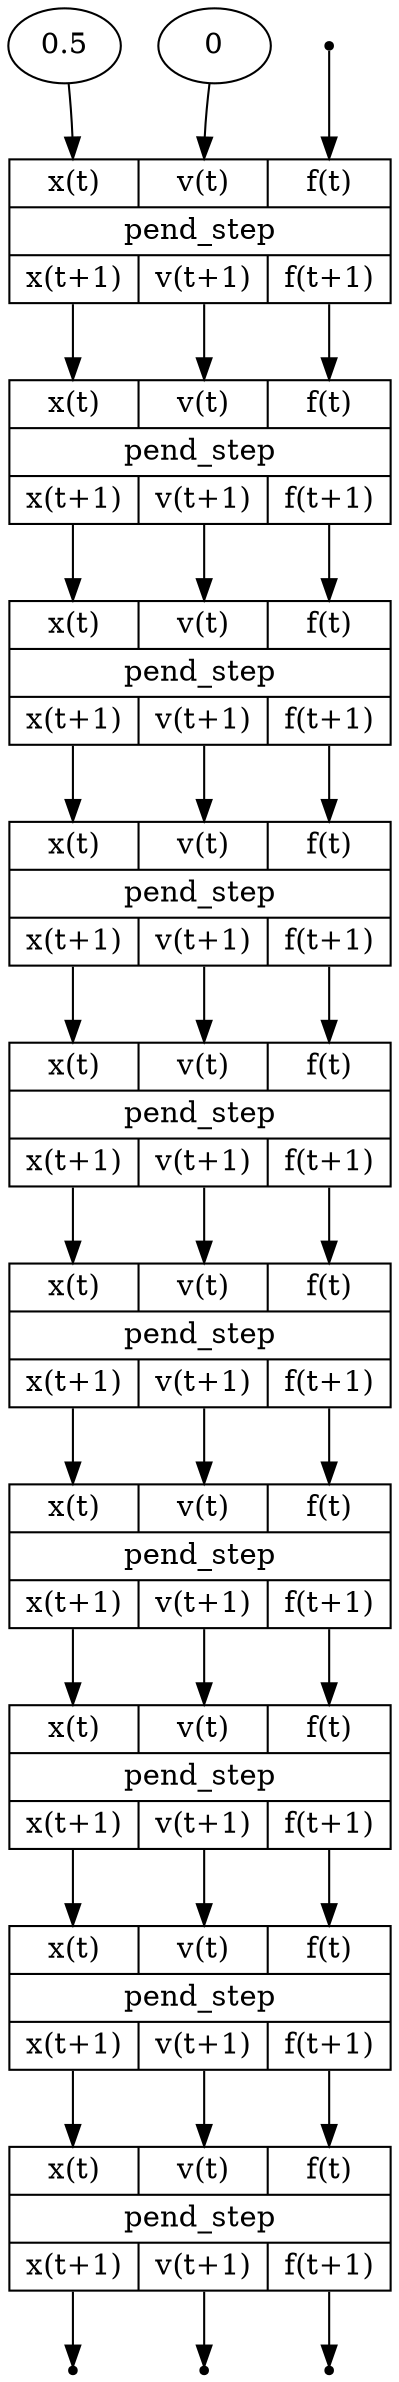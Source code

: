 digraph {
	351943416 [label=0.5]
	146090564 [label=0]
	243858446 [shape=point]
	698088732 [label="{ {<x(t)> x(t) | <v(t)> v(t) | <f(t)> f(t)} | pend_step | {<x(t+1)> x(t+1)|<v(t+1)> v(t+1)|<f(t+1)> f(t+1)} }" shape=record]
	89041436 [label="{ {<x(t)> x(t) | <v(t)> v(t) | <f(t)> f(t)} | pend_step | {<x(t+1)> x(t+1)|<v(t+1)> v(t+1)|<f(t+1)> f(t+1)} }" shape=record]
	471842613 [label="{ {<x(t)> x(t) | <v(t)> v(t) | <f(t)> f(t)} | pend_step | {<x(t+1)> x(t+1)|<v(t+1)> v(t+1)|<f(t+1)> f(t+1)} }" shape=record]
	521605135 [label="{ {<x(t)> x(t) | <v(t)> v(t) | <f(t)> f(t)} | pend_step | {<x(t+1)> x(t+1)|<v(t+1)> v(t+1)|<f(t+1)> f(t+1)} }" shape=record]
	870027051 [label="{ {<x(t)> x(t) | <v(t)> v(t) | <f(t)> f(t)} | pend_step | {<x(t+1)> x(t+1)|<v(t+1)> v(t+1)|<f(t+1)> f(t+1)} }" shape=record]
	643921943 [label="{ {<x(t)> x(t) | <v(t)> v(t) | <f(t)> f(t)} | pend_step | {<x(t+1)> x(t+1)|<v(t+1)> v(t+1)|<f(t+1)> f(t+1)} }" shape=record]
	461519239 [label="{ {<x(t)> x(t) | <v(t)> v(t) | <f(t)> f(t)} | pend_step | {<x(t+1)> x(t+1)|<v(t+1)> v(t+1)|<f(t+1)> f(t+1)} }" shape=record]
	270422270 [label="{ {<x(t)> x(t) | <v(t)> v(t) | <f(t)> f(t)} | pend_step | {<x(t+1)> x(t+1)|<v(t+1)> v(t+1)|<f(t+1)> f(t+1)} }" shape=record]
	829295310 [label="{ {<x(t)> x(t) | <v(t)> v(t) | <f(t)> f(t)} | pend_step | {<x(t+1)> x(t+1)|<v(t+1)> v(t+1)|<f(t+1)> f(t+1)} }" shape=record]
	735621077 [label="{ {<x(t)> x(t) | <v(t)> v(t) | <f(t)> f(t)} | pend_step | {<x(t+1)> x(t+1)|<v(t+1)> v(t+1)|<f(t+1)> f(t+1)} }" shape=record]
	845413898 [shape=point]
	99018735 [shape=point]
	631943839 [shape=point]
	735621077:"x(t+1)" -> 845413898
	735621077:"v(t+1)" -> 99018735
	735621077:"f(t+1)" -> 631943839
	829295310:"x(t+1)" -> 735621077:"x(t)"
	829295310:"v(t+1)" -> 735621077:"v(t)"
	829295310:"f(t+1)" -> 735621077:"f(t)"
	270422270:"x(t+1)" -> 829295310:"x(t)"
	270422270:"v(t+1)" -> 829295310:"v(t)"
	270422270:"f(t+1)" -> 829295310:"f(t)"
	461519239:"x(t+1)" -> 270422270:"x(t)"
	461519239:"v(t+1)" -> 270422270:"v(t)"
	461519239:"f(t+1)" -> 270422270:"f(t)"
	643921943:"x(t+1)" -> 461519239:"x(t)"
	643921943:"v(t+1)" -> 461519239:"v(t)"
	643921943:"f(t+1)" -> 461519239:"f(t)"
	870027051:"x(t+1)" -> 643921943:"x(t)"
	870027051:"v(t+1)" -> 643921943:"v(t)"
	870027051:"f(t+1)" -> 643921943:"f(t)"
	521605135:"x(t+1)" -> 870027051:"x(t)"
	521605135:"v(t+1)" -> 870027051:"v(t)"
	521605135:"f(t+1)" -> 870027051:"f(t)"
	471842613:"x(t+1)" -> 521605135:"x(t)"
	471842613:"v(t+1)" -> 521605135:"v(t)"
	471842613:"f(t+1)" -> 521605135:"f(t)"
	89041436:"x(t+1)" -> 471842613:"x(t)"
	89041436:"v(t+1)" -> 471842613:"v(t)"
	89041436:"f(t+1)" -> 471842613:"f(t)"
	698088732:"x(t+1)" -> 89041436:"x(t)"
	698088732:"v(t+1)" -> 89041436:"v(t)"
	698088732:"f(t+1)" -> 89041436:"f(t)"
	351943416 -> 698088732:"x(t)"
	146090564 -> 698088732:"v(t)"
	243858446 -> 698088732:"f(t)"
}
